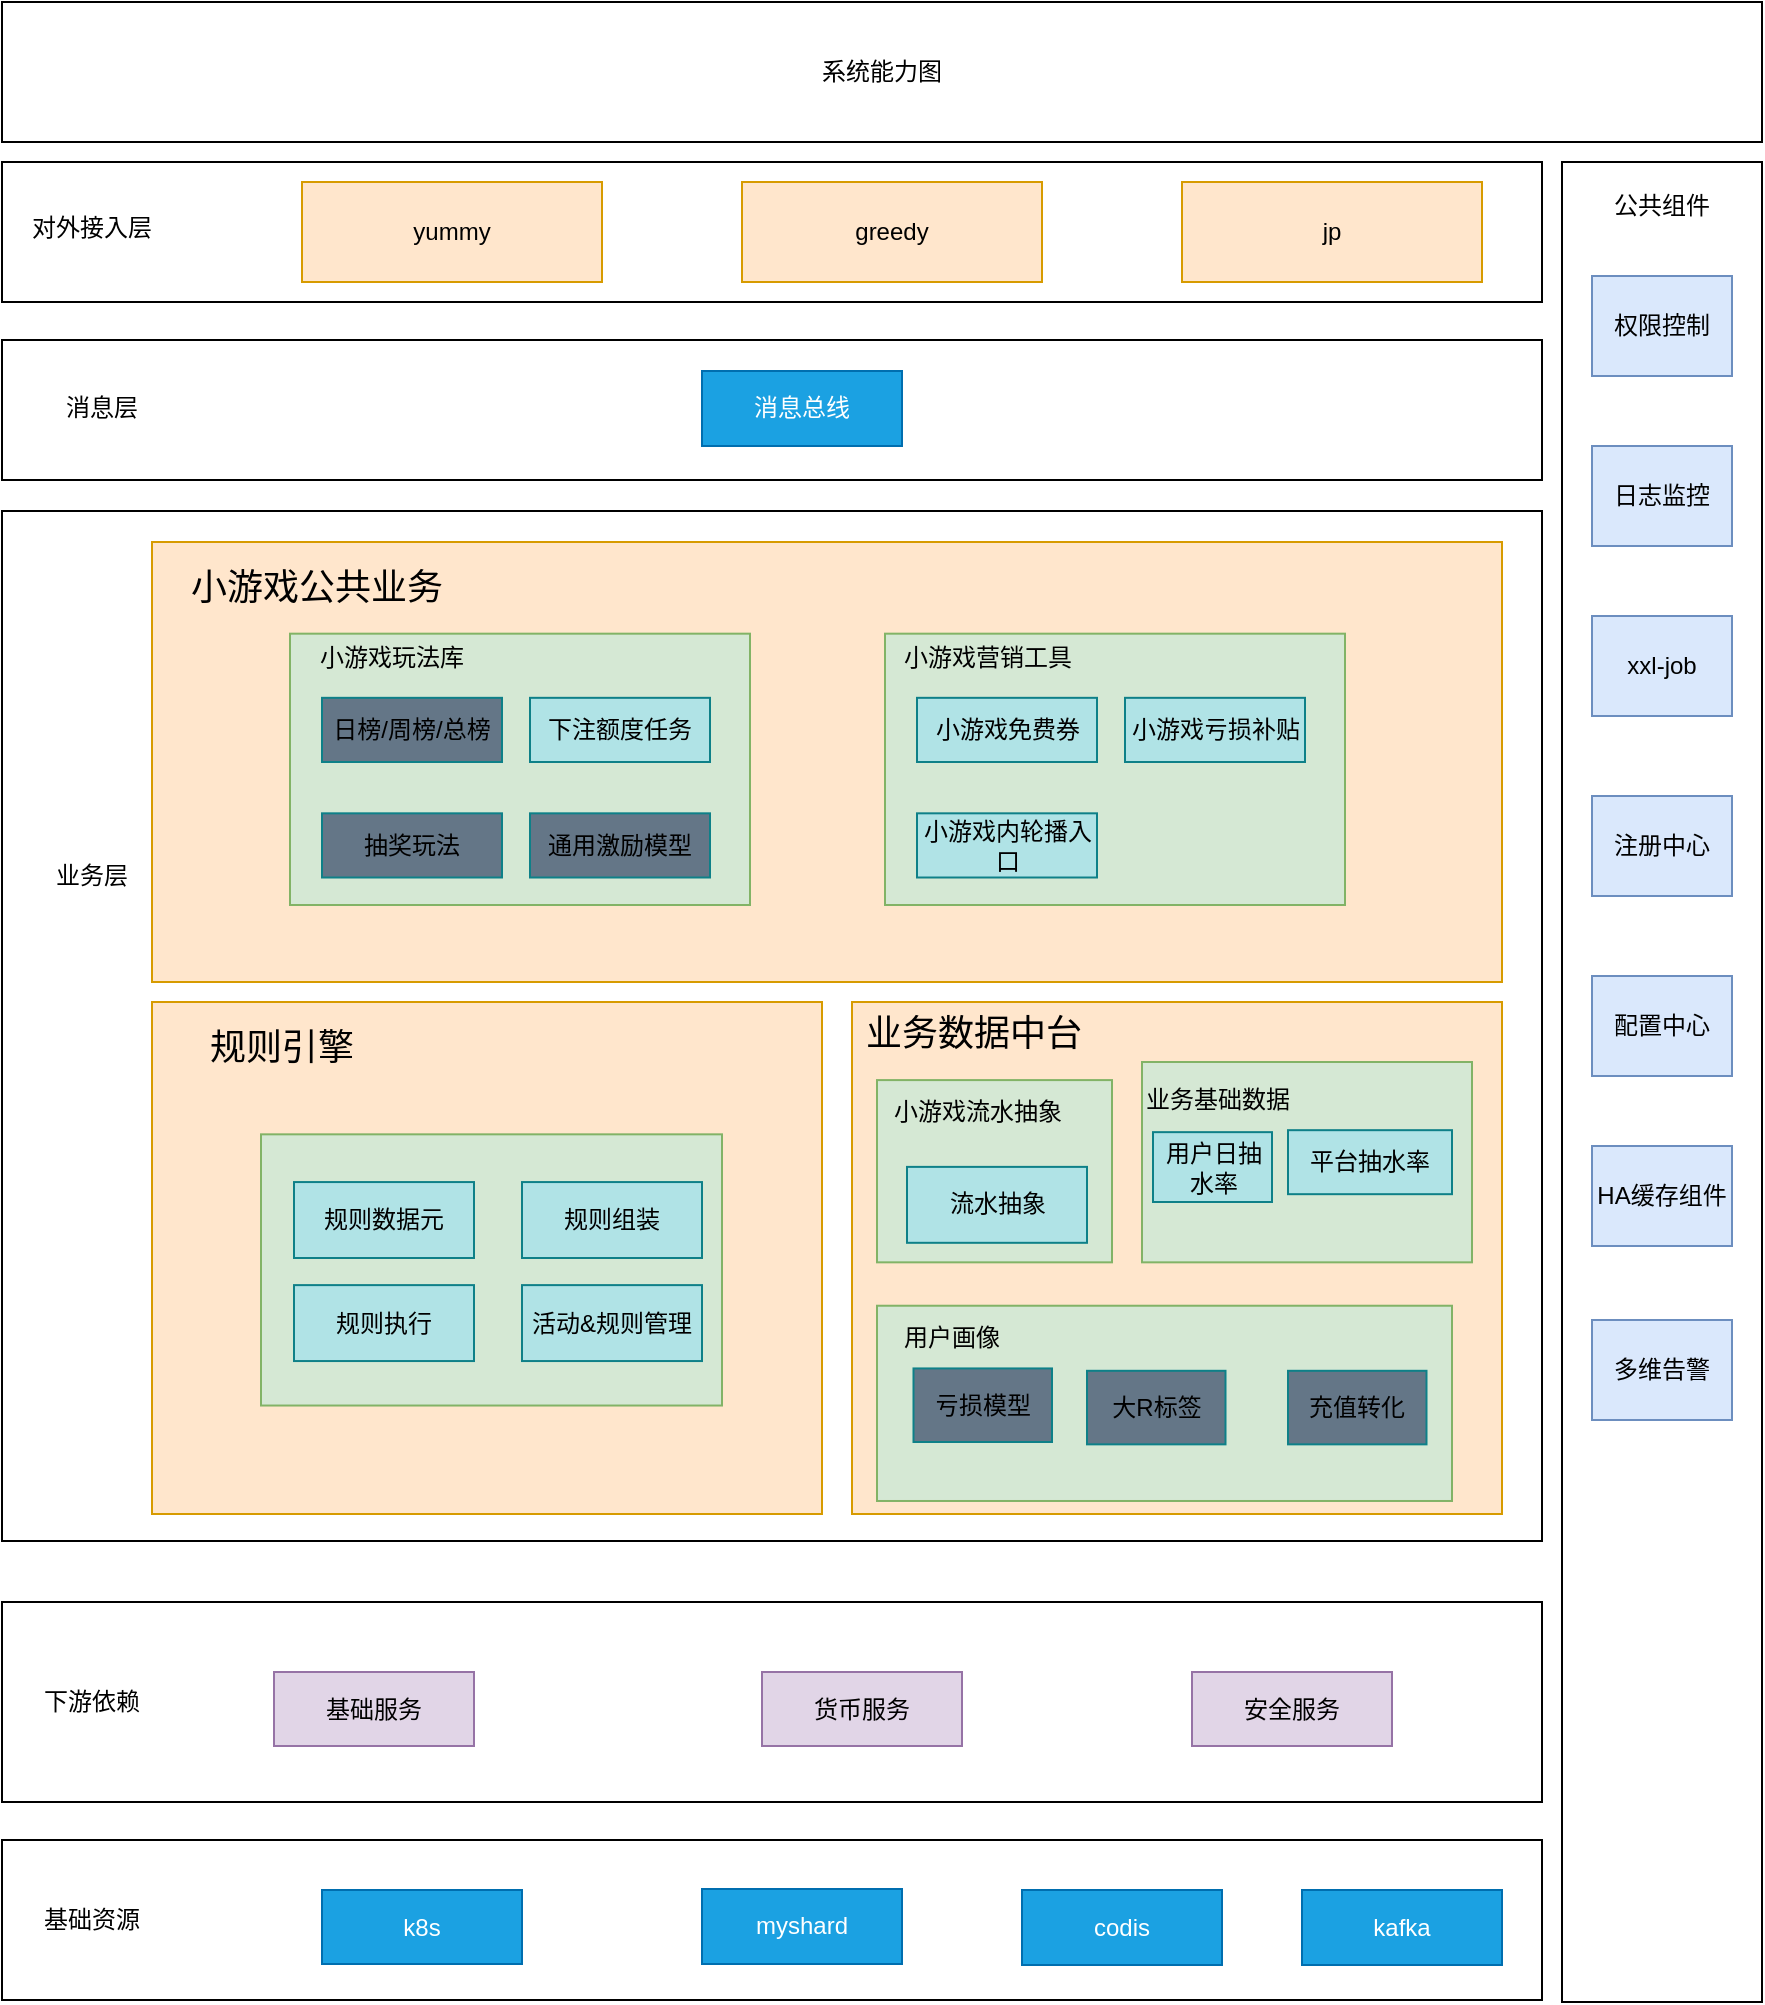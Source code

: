 <mxfile version="21.6.6" type="github">
  <diagram id="kP-WApDtpRvp6NtTZGy2" name="第 1 页">
    <mxGraphModel dx="1892" dy="1125" grid="1" gridSize="10" guides="1" tooltips="1" connect="1" arrows="1" fold="1" page="1" pageScale="1" pageWidth="827" pageHeight="1169" math="0" shadow="0">
      <root>
        <mxCell id="0" />
        <mxCell id="1" parent="0" />
        <mxCell id="kpVw8w48rec5jtllySkK-1" value="系统能力图" style="rounded=0;whiteSpace=wrap;html=1;" parent="1" vertex="1">
          <mxGeometry x="90" y="250" width="880" height="70" as="geometry" />
        </mxCell>
        <mxCell id="kpVw8w48rec5jtllySkK-2" value="" style="rounded=0;whiteSpace=wrap;html=1;" parent="1" vertex="1">
          <mxGeometry x="90" y="330" width="770" height="70" as="geometry" />
        </mxCell>
        <mxCell id="kpVw8w48rec5jtllySkK-3" value="对外接入层" style="text;html=1;strokeColor=none;fillColor=none;align=center;verticalAlign=middle;whiteSpace=wrap;rounded=0;" parent="1" vertex="1">
          <mxGeometry x="100" y="345" width="70" height="35" as="geometry" />
        </mxCell>
        <mxCell id="kpVw8w48rec5jtllySkK-6" value="jp" style="rounded=0;whiteSpace=wrap;html=1;fillColor=#ffe6cc;strokeColor=#d79b00;" parent="1" vertex="1">
          <mxGeometry x="680" y="340" width="150" height="50" as="geometry" />
        </mxCell>
        <mxCell id="kpVw8w48rec5jtllySkK-7" value="" style="rounded=0;whiteSpace=wrap;html=1;" parent="1" vertex="1">
          <mxGeometry x="90" y="504.5" width="770" height="515" as="geometry" />
        </mxCell>
        <mxCell id="kpVw8w48rec5jtllySkK-9" value="业务层" style="text;html=1;strokeColor=none;fillColor=none;align=center;verticalAlign=middle;whiteSpace=wrap;rounded=0;" parent="1" vertex="1">
          <mxGeometry x="105" y="672" width="60" height="30" as="geometry" />
        </mxCell>
        <mxCell id="kpVw8w48rec5jtllySkK-33" value="" style="rounded=0;whiteSpace=wrap;html=1;" parent="1" vertex="1">
          <mxGeometry x="870" y="330" width="100" height="920" as="geometry" />
        </mxCell>
        <mxCell id="kpVw8w48rec5jtllySkK-34" value="公共组件" style="text;html=1;strokeColor=none;fillColor=none;align=center;verticalAlign=middle;whiteSpace=wrap;rounded=0;" parent="1" vertex="1">
          <mxGeometry x="890" y="337" width="60" height="30" as="geometry" />
        </mxCell>
        <mxCell id="kpVw8w48rec5jtllySkK-43" value="" style="rounded=0;whiteSpace=wrap;html=1;" parent="1" vertex="1">
          <mxGeometry x="90" y="1050" width="770" height="100" as="geometry" />
        </mxCell>
        <mxCell id="kpVw8w48rec5jtllySkK-44" value="下游依赖" style="text;html=1;strokeColor=none;fillColor=none;align=center;verticalAlign=middle;whiteSpace=wrap;rounded=0;" parent="1" vertex="1">
          <mxGeometry x="105" y="1085" width="60" height="30" as="geometry" />
        </mxCell>
        <mxCell id="kpVw8w48rec5jtllySkK-45" value="基础服务" style="rounded=0;whiteSpace=wrap;html=1;fillColor=#e1d5e7;strokeColor=#9673a6;" parent="1" vertex="1">
          <mxGeometry x="226" y="1085" width="100" height="37" as="geometry" />
        </mxCell>
        <mxCell id="kpVw8w48rec5jtllySkK-46" value="货币服务" style="rounded=0;whiteSpace=wrap;html=1;fillColor=#e1d5e7;strokeColor=#9673a6;" parent="1" vertex="1">
          <mxGeometry x="470" y="1085" width="100" height="37" as="geometry" />
        </mxCell>
        <mxCell id="kpVw8w48rec5jtllySkK-48" value="安全服务" style="rounded=0;whiteSpace=wrap;html=1;fillColor=#e1d5e7;strokeColor=#9673a6;" parent="1" vertex="1">
          <mxGeometry x="685" y="1085" width="100" height="37" as="geometry" />
        </mxCell>
        <mxCell id="kpVw8w48rec5jtllySkK-49" value="" style="rounded=0;whiteSpace=wrap;html=1;" parent="1" vertex="1">
          <mxGeometry x="90" y="1169" width="770" height="80" as="geometry" />
        </mxCell>
        <mxCell id="kpVw8w48rec5jtllySkK-50" value="基础资源" style="text;html=1;strokeColor=none;fillColor=none;align=center;verticalAlign=middle;whiteSpace=wrap;rounded=0;" parent="1" vertex="1">
          <mxGeometry x="105" y="1194" width="60" height="30" as="geometry" />
        </mxCell>
        <mxCell id="kpVw8w48rec5jtllySkK-51" value="k8s" style="rounded=0;whiteSpace=wrap;html=1;fillColor=#1ba1e2;strokeColor=#006EAF;fontColor=#ffffff;" parent="1" vertex="1">
          <mxGeometry x="250" y="1194" width="100" height="37" as="geometry" />
        </mxCell>
        <mxCell id="kpVw8w48rec5jtllySkK-52" value="myshard" style="rounded=0;whiteSpace=wrap;html=1;fillColor=#1ba1e2;strokeColor=#006EAF;fontColor=#ffffff;" parent="1" vertex="1">
          <mxGeometry x="440" y="1193.5" width="100" height="37.5" as="geometry" />
        </mxCell>
        <mxCell id="kpVw8w48rec5jtllySkK-53" value="codis" style="rounded=0;whiteSpace=wrap;html=1;fillColor=#1ba1e2;strokeColor=#006EAF;fontColor=#ffffff;" parent="1" vertex="1">
          <mxGeometry x="600" y="1194" width="100" height="37.5" as="geometry" />
        </mxCell>
        <mxCell id="g8VQBxRtrbRmx6s4JdtM-1" value="权限控制" style="rounded=0;whiteSpace=wrap;html=1;fillColor=#dae8fc;strokeColor=#6c8ebf;" parent="1" vertex="1">
          <mxGeometry x="885" y="387" width="70" height="50" as="geometry" />
        </mxCell>
        <mxCell id="EJtgx4ozu5CaRGJBaJ_n-10" value="日志监控" style="rounded=0;whiteSpace=wrap;html=1;fillColor=#dae8fc;strokeColor=#6c8ebf;" parent="1" vertex="1">
          <mxGeometry x="885" y="472" width="70" height="50" as="geometry" />
        </mxCell>
        <mxCell id="EJtgx4ozu5CaRGJBaJ_n-12" value="xxl-job" style="rounded=0;whiteSpace=wrap;html=1;fillColor=#dae8fc;strokeColor=#6c8ebf;" parent="1" vertex="1">
          <mxGeometry x="885" y="557" width="70" height="50" as="geometry" />
        </mxCell>
        <mxCell id="EJtgx4ozu5CaRGJBaJ_n-14" value="注册中心" style="rounded=0;whiteSpace=wrap;html=1;fillColor=#dae8fc;strokeColor=#6c8ebf;" parent="1" vertex="1">
          <mxGeometry x="885" y="647" width="70" height="50" as="geometry" />
        </mxCell>
        <mxCell id="EJtgx4ozu5CaRGJBaJ_n-15" value="HA缓存组件" style="rounded=0;whiteSpace=wrap;html=1;fillColor=#dae8fc;strokeColor=#6c8ebf;" parent="1" vertex="1">
          <mxGeometry x="885" y="822" width="70" height="50" as="geometry" />
        </mxCell>
        <mxCell id="EJtgx4ozu5CaRGJBaJ_n-16" value="配置中心" style="rounded=0;whiteSpace=wrap;html=1;fillColor=#dae8fc;strokeColor=#6c8ebf;" parent="1" vertex="1">
          <mxGeometry x="885" y="737" width="70" height="50" as="geometry" />
        </mxCell>
        <mxCell id="EJtgx4ozu5CaRGJBaJ_n-17" value="多维告警" style="rounded=0;whiteSpace=wrap;html=1;fillColor=#dae8fc;strokeColor=#6c8ebf;" parent="1" vertex="1">
          <mxGeometry x="885" y="909" width="70" height="50" as="geometry" />
        </mxCell>
        <mxCell id="EJtgx4ozu5CaRGJBaJ_n-18" value="greedy" style="rounded=0;whiteSpace=wrap;html=1;fillColor=#ffe6cc;strokeColor=#d79b00;" parent="1" vertex="1">
          <mxGeometry x="460" y="340" width="150" height="50" as="geometry" />
        </mxCell>
        <mxCell id="EJtgx4ozu5CaRGJBaJ_n-19" value="yummy" style="rounded=0;whiteSpace=wrap;html=1;fillColor=#ffe6cc;strokeColor=#d79b00;" parent="1" vertex="1">
          <mxGeometry x="240" y="340" width="150" height="50" as="geometry" />
        </mxCell>
        <mxCell id="y2V5eQRrKLhB8ouerc9a-15" value="" style="rounded=0;whiteSpace=wrap;html=1;" parent="1" vertex="1">
          <mxGeometry x="90" y="419" width="770" height="70" as="geometry" />
        </mxCell>
        <mxCell id="y2V5eQRrKLhB8ouerc9a-14" value="消息总线" style="rounded=0;whiteSpace=wrap;html=1;fillColor=#1ba1e2;strokeColor=#006EAF;fontColor=#ffffff;" parent="1" vertex="1">
          <mxGeometry x="440" y="434.5" width="100" height="37.5" as="geometry" />
        </mxCell>
        <mxCell id="y2V5eQRrKLhB8ouerc9a-18" value="消息层" style="text;html=1;strokeColor=none;fillColor=none;align=center;verticalAlign=middle;whiteSpace=wrap;rounded=0;" parent="1" vertex="1">
          <mxGeometry x="105" y="435.75" width="70" height="35" as="geometry" />
        </mxCell>
        <mxCell id="y2V5eQRrKLhB8ouerc9a-19" value="kafka" style="rounded=0;whiteSpace=wrap;html=1;fillColor=#1ba1e2;strokeColor=#006EAF;fontColor=#ffffff;" parent="1" vertex="1">
          <mxGeometry x="740" y="1194" width="100" height="37.5" as="geometry" />
        </mxCell>
        <mxCell id="snc-uxWqsaC4xuoeJqYB-3" value="" style="group" vertex="1" connectable="0" parent="1">
          <mxGeometry x="165" y="750" width="335" height="256" as="geometry" />
        </mxCell>
        <mxCell id="uNRUGT3ZcrBbDmXLUn96-2" value="" style="rounded=0;whiteSpace=wrap;html=1;fillColor=#ffe6cc;strokeColor=#d79b00;" parent="snc-uxWqsaC4xuoeJqYB-3" vertex="1">
          <mxGeometry width="335" height="256" as="geometry" />
        </mxCell>
        <mxCell id="y2V5eQRrKLhB8ouerc9a-23" value="" style="rounded=0;whiteSpace=wrap;html=1;fillColor=#d5e8d4;strokeColor=#82b366;" parent="snc-uxWqsaC4xuoeJqYB-3" vertex="1">
          <mxGeometry x="54.5" y="66.169" width="230.5" height="135.593" as="geometry" />
        </mxCell>
        <mxCell id="uNRUGT3ZcrBbDmXLUn96-3" value="&lt;span style=&quot;font-size: 18px;&quot;&gt;规则引擎&lt;/span&gt;" style="text;html=1;strokeColor=none;fillColor=none;align=center;verticalAlign=middle;whiteSpace=wrap;rounded=0;" parent="snc-uxWqsaC4xuoeJqYB-3" vertex="1">
          <mxGeometry x="5" y="6.508" width="120" height="32.542" as="geometry" />
        </mxCell>
        <mxCell id="GVJ0wXT0H-0ZE1gmcHWH-4" value="规则数据元" style="rounded=0;whiteSpace=wrap;html=1;fillColor=#b0e3e6;strokeColor=#0e8088;" parent="snc-uxWqsaC4xuoeJqYB-3" vertex="1">
          <mxGeometry x="71" y="90.034" width="90" height="37.966" as="geometry" />
        </mxCell>
        <mxCell id="GVJ0wXT0H-0ZE1gmcHWH-5" value="规则组装" style="rounded=0;whiteSpace=wrap;html=1;fillColor=#b0e3e6;strokeColor=#0e8088;" parent="snc-uxWqsaC4xuoeJqYB-3" vertex="1">
          <mxGeometry x="185" y="90.034" width="90" height="37.966" as="geometry" />
        </mxCell>
        <mxCell id="GVJ0wXT0H-0ZE1gmcHWH-6" value="规则执行" style="rounded=0;whiteSpace=wrap;html=1;fillColor=#b0e3e6;strokeColor=#0e8088;" parent="snc-uxWqsaC4xuoeJqYB-3" vertex="1">
          <mxGeometry x="71" y="141.559" width="90" height="37.966" as="geometry" />
        </mxCell>
        <mxCell id="GVJ0wXT0H-0ZE1gmcHWH-8" value="活动&amp;amp;规则管理" style="rounded=0;whiteSpace=wrap;html=1;fillColor=#b0e3e6;strokeColor=#0e8088;" parent="snc-uxWqsaC4xuoeJqYB-3" vertex="1">
          <mxGeometry x="185" y="141.559" width="90" height="37.966" as="geometry" />
        </mxCell>
        <mxCell id="snc-uxWqsaC4xuoeJqYB-14" value="" style="group;fillColor=#d5e8d4;strokeColor=#82b366;" vertex="1" connectable="0" parent="1">
          <mxGeometry x="515" y="750" width="325" height="256" as="geometry" />
        </mxCell>
        <mxCell id="uNRUGT3ZcrBbDmXLUn96-4" value="" style="rounded=0;whiteSpace=wrap;html=1;fillColor=#ffe6cc;strokeColor=#d79b00;" parent="snc-uxWqsaC4xuoeJqYB-14" vertex="1">
          <mxGeometry width="325" height="256" as="geometry" />
        </mxCell>
        <mxCell id="kpVw8w48rec5jtllySkK-16" value="" style="rounded=0;whiteSpace=wrap;html=1;fillColor=#d5e8d4;strokeColor=#82b366;" parent="snc-uxWqsaC4xuoeJqYB-14" vertex="1">
          <mxGeometry x="12.5" y="39.051" width="117.5" height="91.119" as="geometry" />
        </mxCell>
        <mxCell id="kpVw8w48rec5jtllySkK-17" value="小游戏流水抽象" style="text;html=1;strokeColor=none;fillColor=none;align=center;verticalAlign=middle;whiteSpace=wrap;rounded=0;" parent="snc-uxWqsaC4xuoeJqYB-14" vertex="1">
          <mxGeometry x="12.5" y="39.051" width="100" height="32.542" as="geometry" />
        </mxCell>
        <mxCell id="EJtgx4ozu5CaRGJBaJ_n-23" value="流水抽象" style="rounded=0;whiteSpace=wrap;html=1;fillColor=#b0e3e6;strokeColor=#0e8088;" parent="snc-uxWqsaC4xuoeJqYB-14" vertex="1">
          <mxGeometry x="27.5" y="82.441" width="90" height="37.966" as="geometry" />
        </mxCell>
        <mxCell id="EJtgx4ozu5CaRGJBaJ_n-48" value="" style="rounded=0;whiteSpace=wrap;html=1;fillColor=#d5e8d4;strokeColor=#82b366;" parent="snc-uxWqsaC4xuoeJqYB-14" vertex="1">
          <mxGeometry x="145" y="30" width="165" height="100.17" as="geometry" />
        </mxCell>
        <mxCell id="EJtgx4ozu5CaRGJBaJ_n-49" value="" style="rounded=0;whiteSpace=wrap;html=1;fillColor=#d5e8d4;strokeColor=#82b366;" parent="snc-uxWqsaC4xuoeJqYB-14" vertex="1">
          <mxGeometry x="12.5" y="151.864" width="287.5" height="97.627" as="geometry" />
        </mxCell>
        <mxCell id="uNRUGT3ZcrBbDmXLUn96-6" value="&lt;font style=&quot;font-size: 18px;&quot;&gt;业务数据中台&lt;/font&gt;" style="text;html=1;strokeColor=none;fillColor=none;align=center;verticalAlign=middle;whiteSpace=wrap;rounded=0;" parent="snc-uxWqsaC4xuoeJqYB-14" vertex="1">
          <mxGeometry x="0.5" y="-0.492" width="120" height="32.542" as="geometry" />
        </mxCell>
        <mxCell id="snc-uxWqsaC4xuoeJqYB-18" value="业务基础数据" style="text;html=1;strokeColor=none;fillColor=none;align=center;verticalAlign=middle;whiteSpace=wrap;rounded=0;" vertex="1" parent="snc-uxWqsaC4xuoeJqYB-14">
          <mxGeometry x="132.5" y="32.542" width="100" height="32.542" as="geometry" />
        </mxCell>
        <mxCell id="snc-uxWqsaC4xuoeJqYB-19" value="用户日抽水率" style="rounded=0;whiteSpace=wrap;html=1;fillColor=#b0e3e6;strokeColor=#0e8088;" vertex="1" parent="snc-uxWqsaC4xuoeJqYB-14">
          <mxGeometry x="150.5" y="65.08" width="59.5" height="34.92" as="geometry" />
        </mxCell>
        <mxCell id="snc-uxWqsaC4xuoeJqYB-30" value="平台抽水率" style="rounded=0;whiteSpace=wrap;html=1;fillColor=#b0e3e6;strokeColor=#0e8088;" vertex="1" parent="snc-uxWqsaC4xuoeJqYB-14">
          <mxGeometry x="218" y="64.089" width="82" height="32" as="geometry" />
        </mxCell>
        <mxCell id="snc-uxWqsaC4xuoeJqYB-31" value="用户画像" style="text;html=1;strokeColor=none;fillColor=none;align=center;verticalAlign=middle;whiteSpace=wrap;rounded=0;" vertex="1" parent="snc-uxWqsaC4xuoeJqYB-14">
          <mxGeometry y="151.861" width="100" height="32.542" as="geometry" />
        </mxCell>
        <mxCell id="snc-uxWqsaC4xuoeJqYB-32" value="亏损模型" style="rounded=0;whiteSpace=wrap;html=1;fillColor=#647687;strokeColor=#0e8088;" vertex="1" parent="snc-uxWqsaC4xuoeJqYB-14">
          <mxGeometry x="30.75" y="183.22" width="69.25" height="36.78" as="geometry" />
        </mxCell>
        <mxCell id="snc-uxWqsaC4xuoeJqYB-33" value="大R标签" style="rounded=0;whiteSpace=wrap;html=1;fillColor=#647687;strokeColor=#0e8088;" vertex="1" parent="snc-uxWqsaC4xuoeJqYB-14">
          <mxGeometry x="117.5" y="184.4" width="69.25" height="36.78" as="geometry" />
        </mxCell>
        <mxCell id="snc-uxWqsaC4xuoeJqYB-34" value="充值转化" style="rounded=0;whiteSpace=wrap;html=1;fillColor=#647687;strokeColor=#0e8088;" vertex="1" parent="snc-uxWqsaC4xuoeJqYB-14">
          <mxGeometry x="218" y="184.4" width="69.25" height="36.78" as="geometry" />
        </mxCell>
        <mxCell id="snc-uxWqsaC4xuoeJqYB-17" value="" style="group" vertex="1" connectable="0" parent="1">
          <mxGeometry x="165" y="520" width="675" height="220" as="geometry" />
        </mxCell>
        <mxCell id="GVJ0wXT0H-0ZE1gmcHWH-2" value="" style="rounded=0;whiteSpace=wrap;html=1;fillColor=#ffe6cc;strokeColor=#d79b00;" parent="snc-uxWqsaC4xuoeJqYB-17" vertex="1">
          <mxGeometry width="675" height="220" as="geometry" />
        </mxCell>
        <mxCell id="GVJ0wXT0H-0ZE1gmcHWH-1" value="" style="group" parent="snc-uxWqsaC4xuoeJqYB-17" vertex="1" connectable="0">
          <mxGeometry x="362.5" y="45.833" width="234" height="135.667" as="geometry" />
        </mxCell>
        <mxCell id="y2V5eQRrKLhB8ouerc9a-29" value="" style="rounded=0;whiteSpace=wrap;html=1;fillColor=#d5e8d4;strokeColor=#82b366;" parent="GVJ0wXT0H-0ZE1gmcHWH-1" vertex="1">
          <mxGeometry x="4" width="230" height="135.667" as="geometry" />
        </mxCell>
        <mxCell id="y2V5eQRrKLhB8ouerc9a-30" value="小游戏营销工具" style="text;html=1;strokeColor=none;fillColor=none;align=center;verticalAlign=middle;whiteSpace=wrap;rounded=0;" parent="GVJ0wXT0H-0ZE1gmcHWH-1" vertex="1">
          <mxGeometry y="1.833" width="110" height="21.083" as="geometry" />
        </mxCell>
        <mxCell id="y2V5eQRrKLhB8ouerc9a-31" value="小游戏免费券" style="rounded=0;whiteSpace=wrap;html=1;fillColor=#b0e3e6;strokeColor=#0e8088;" parent="GVJ0wXT0H-0ZE1gmcHWH-1" vertex="1">
          <mxGeometry x="20" y="32.083" width="90" height="32.083" as="geometry" />
        </mxCell>
        <mxCell id="y2V5eQRrKLhB8ouerc9a-32" value="小游戏亏损补贴" style="rounded=0;whiteSpace=wrap;html=1;fillColor=#b0e3e6;strokeColor=#0e8088;" parent="GVJ0wXT0H-0ZE1gmcHWH-1" vertex="1">
          <mxGeometry x="124" y="32.083" width="90" height="32.083" as="geometry" />
        </mxCell>
        <mxCell id="uNRUGT3ZcrBbDmXLUn96-1" value="小游戏内轮播入口" style="rounded=0;whiteSpace=wrap;html=1;fillColor=#b0e3e6;strokeColor=#0e8088;" parent="GVJ0wXT0H-0ZE1gmcHWH-1" vertex="1">
          <mxGeometry x="20" y="89.833" width="90" height="32.083" as="geometry" />
        </mxCell>
        <mxCell id="GVJ0wXT0H-0ZE1gmcHWH-3" value="&lt;span style=&quot;font-size: 18px;&quot;&gt;小游戏公共业务&lt;/span&gt;" style="text;html=1;strokeColor=none;fillColor=none;align=center;verticalAlign=middle;whiteSpace=wrap;rounded=0;" parent="snc-uxWqsaC4xuoeJqYB-17" vertex="1">
          <mxGeometry x="10" y="9.167" width="145" height="27.5" as="geometry" />
        </mxCell>
        <mxCell id="tr4Kn6T2g6ZR-8CRB6LJ-3" value="" style="group" parent="snc-uxWqsaC4xuoeJqYB-17" vertex="1" connectable="0">
          <mxGeometry x="65" y="45.833" width="234" height="135.667" as="geometry" />
        </mxCell>
        <mxCell id="tr4Kn6T2g6ZR-8CRB6LJ-4" value="" style="rounded=0;whiteSpace=wrap;html=1;fillColor=#d5e8d4;strokeColor=#82b366;" parent="tr4Kn6T2g6ZR-8CRB6LJ-3" vertex="1">
          <mxGeometry x="4" width="230" height="135.667" as="geometry" />
        </mxCell>
        <mxCell id="tr4Kn6T2g6ZR-8CRB6LJ-5" value="小游戏玩法库" style="text;html=1;strokeColor=none;fillColor=none;align=center;verticalAlign=middle;whiteSpace=wrap;rounded=0;" parent="tr4Kn6T2g6ZR-8CRB6LJ-3" vertex="1">
          <mxGeometry y="1.833" width="110" height="21.083" as="geometry" />
        </mxCell>
        <mxCell id="tr4Kn6T2g6ZR-8CRB6LJ-6" value="日榜/周榜/总榜" style="rounded=0;whiteSpace=wrap;html=1;fillColor=#647687;strokeColor=#0e8088;" parent="tr4Kn6T2g6ZR-8CRB6LJ-3" vertex="1">
          <mxGeometry x="20" y="32.083" width="90" height="32.083" as="geometry" />
        </mxCell>
        <mxCell id="tr4Kn6T2g6ZR-8CRB6LJ-7" value="下注额度任务" style="rounded=0;whiteSpace=wrap;html=1;fillColor=#b0e3e6;strokeColor=#0e8088;" parent="tr4Kn6T2g6ZR-8CRB6LJ-3" vertex="1">
          <mxGeometry x="124" y="32.083" width="90" height="32.083" as="geometry" />
        </mxCell>
        <mxCell id="tr4Kn6T2g6ZR-8CRB6LJ-8" value="抽奖玩法" style="rounded=0;whiteSpace=wrap;html=1;fillColor=#647687;strokeColor=#0e8088;" parent="tr4Kn6T2g6ZR-8CRB6LJ-3" vertex="1">
          <mxGeometry x="20" y="89.833" width="90" height="32.083" as="geometry" />
        </mxCell>
        <mxCell id="tr4Kn6T2g6ZR-8CRB6LJ-9" value="通用激励模型" style="rounded=0;whiteSpace=wrap;html=1;fillColor=#647687;strokeColor=#0e8088;" parent="tr4Kn6T2g6ZR-8CRB6LJ-3" vertex="1">
          <mxGeometry x="124" y="89.833" width="90" height="32.083" as="geometry" />
        </mxCell>
      </root>
    </mxGraphModel>
  </diagram>
</mxfile>
